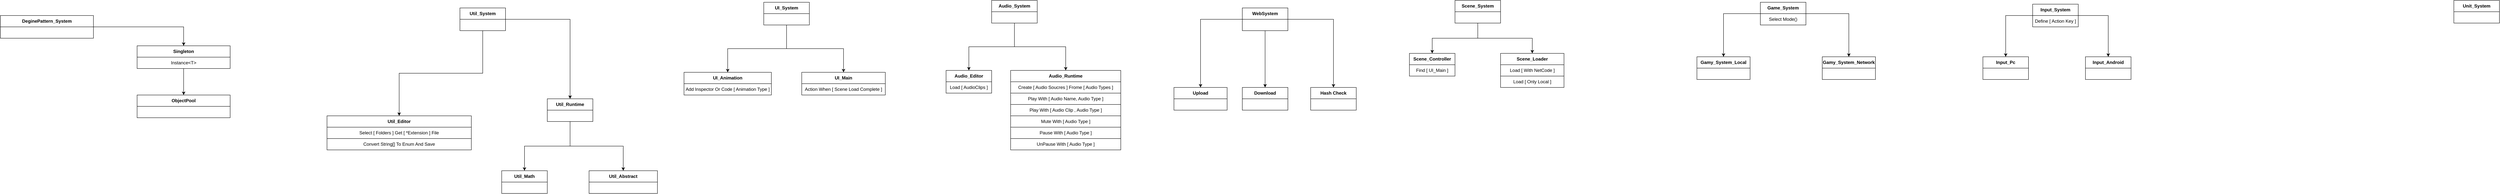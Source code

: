 <mxfile version="24.5.4" type="github">
  <diagram name="페이지-1" id="dcfpNvmQOP-24qqCh9O2">
    <mxGraphModel dx="6247" dy="709" grid="1" gridSize="10" guides="1" tooltips="1" connect="1" arrows="1" fold="1" page="1" pageScale="1" pageWidth="827" pageHeight="1169" math="0" shadow="0">
      <root>
        <mxCell id="0" />
        <mxCell id="1" parent="0" />
        <mxCell id="GzdOUSMNONaZbWPU5XBK-35" value="Unit_System" style="swimlane;fontStyle=1;align=center;verticalAlign=middle;childLayout=stackLayout;horizontal=1;startSize=30;horizontalStack=0;resizeParent=1;resizeParentMax=0;resizeLast=0;collapsible=0;marginBottom=0;html=1;whiteSpace=wrap;" parent="1" vertex="1">
          <mxGeometry x="1820" y="40" width="120" height="60" as="geometry" />
        </mxCell>
        <mxCell id="GzdOUSMNONaZbWPU5XBK-60" style="edgeStyle=orthogonalEdgeStyle;rounded=0;orthogonalLoop=1;jettySize=auto;html=1;" parent="1" source="GzdOUSMNONaZbWPU5XBK-37" target="GzdOUSMNONaZbWPU5XBK-59" edge="1">
          <mxGeometry relative="1" as="geometry" />
        </mxCell>
        <mxCell id="GzdOUSMNONaZbWPU5XBK-62" style="edgeStyle=orthogonalEdgeStyle;rounded=0;orthogonalLoop=1;jettySize=auto;html=1;" parent="1" source="GzdOUSMNONaZbWPU5XBK-37" target="GzdOUSMNONaZbWPU5XBK-61" edge="1">
          <mxGeometry relative="1" as="geometry" />
        </mxCell>
        <mxCell id="GzdOUSMNONaZbWPU5XBK-37" value="Audio_System" style="swimlane;fontStyle=1;align=center;verticalAlign=middle;childLayout=stackLayout;horizontal=1;startSize=30;horizontalStack=0;resizeParent=1;resizeParentMax=0;resizeLast=0;collapsible=0;marginBottom=0;html=1;whiteSpace=wrap;" parent="1" vertex="1">
          <mxGeometry x="-2030" y="40" width="120" height="60" as="geometry" />
        </mxCell>
        <mxCell id="GzdOUSMNONaZbWPU5XBK-49" style="edgeStyle=orthogonalEdgeStyle;rounded=0;orthogonalLoop=1;jettySize=auto;html=1;" parent="1" source="GzdOUSMNONaZbWPU5XBK-38" target="GzdOUSMNONaZbWPU5XBK-48" edge="1">
          <mxGeometry relative="1" as="geometry" />
        </mxCell>
        <mxCell id="GzdOUSMNONaZbWPU5XBK-64" style="edgeStyle=orthogonalEdgeStyle;rounded=0;orthogonalLoop=1;jettySize=auto;html=1;" parent="1" source="GzdOUSMNONaZbWPU5XBK-38" target="GzdOUSMNONaZbWPU5XBK-63" edge="1">
          <mxGeometry relative="1" as="geometry" />
        </mxCell>
        <mxCell id="GzdOUSMNONaZbWPU5XBK-38" value="UI_System" style="swimlane;fontStyle=1;align=center;verticalAlign=middle;childLayout=stackLayout;horizontal=1;startSize=30;horizontalStack=0;resizeParent=1;resizeParentMax=0;resizeLast=0;collapsible=0;marginBottom=0;html=1;whiteSpace=wrap;" parent="1" vertex="1">
          <mxGeometry x="-2630" y="45" width="120" height="60" as="geometry" />
        </mxCell>
        <mxCell id="GzdOUSMNONaZbWPU5XBK-54" style="edgeStyle=orthogonalEdgeStyle;rounded=0;orthogonalLoop=1;jettySize=auto;html=1;" parent="1" source="GzdOUSMNONaZbWPU5XBK-47" target="GzdOUSMNONaZbWPU5XBK-53" edge="1">
          <mxGeometry relative="1" as="geometry" />
        </mxCell>
        <mxCell id="GzdOUSMNONaZbWPU5XBK-80" style="edgeStyle=orthogonalEdgeStyle;rounded=0;orthogonalLoop=1;jettySize=auto;html=1;" parent="1" source="GzdOUSMNONaZbWPU5XBK-47" target="GzdOUSMNONaZbWPU5XBK-79" edge="1">
          <mxGeometry relative="1" as="geometry" />
        </mxCell>
        <mxCell id="GzdOUSMNONaZbWPU5XBK-47" value="Util_System" style="swimlane;fontStyle=1;align=center;verticalAlign=middle;childLayout=stackLayout;horizontal=1;startSize=30;horizontalStack=0;resizeParent=1;resizeParentMax=0;resizeLast=0;collapsible=0;marginBottom=0;html=1;whiteSpace=wrap;" parent="1" vertex="1">
          <mxGeometry x="-3430" y="60" width="120" height="60" as="geometry" />
        </mxCell>
        <mxCell id="GzdOUSMNONaZbWPU5XBK-48" value="UI_Main" style="swimlane;fontStyle=1;align=center;verticalAlign=middle;childLayout=stackLayout;horizontal=1;startSize=30;horizontalStack=0;resizeParent=1;resizeParentMax=0;resizeLast=0;collapsible=0;marginBottom=0;html=1;whiteSpace=wrap;" parent="1" vertex="1">
          <mxGeometry x="-2530" y="230" width="220" height="60" as="geometry" />
        </mxCell>
        <mxCell id="GzdOUSMNONaZbWPU5XBK-77" value="Action When [ Scene Load Complete ]" style="whiteSpace=wrap;html=1;" parent="GzdOUSMNONaZbWPU5XBK-48" vertex="1">
          <mxGeometry y="30" width="220" height="30" as="geometry" />
        </mxCell>
        <mxCell id="GzdOUSMNONaZbWPU5XBK-53" value="Util_Editor" style="swimlane;fontStyle=1;align=center;verticalAlign=middle;childLayout=stackLayout;horizontal=1;startSize=30;horizontalStack=0;resizeParent=1;resizeParentMax=0;resizeLast=0;collapsible=0;marginBottom=0;html=1;whiteSpace=wrap;" parent="1" vertex="1">
          <mxGeometry x="-3780" y="345" width="380" height="90" as="geometry" />
        </mxCell>
        <mxCell id="GzdOUSMNONaZbWPU5XBK-55" value="Select [ Folders ] Get [ *Extension ] File" style="whiteSpace=wrap;html=1;" parent="GzdOUSMNONaZbWPU5XBK-53" vertex="1">
          <mxGeometry y="30" width="380" height="30" as="geometry" />
        </mxCell>
        <mxCell id="GzdOUSMNONaZbWPU5XBK-56" value="Convert String[] To Enum And Save" style="whiteSpace=wrap;html=1;" parent="GzdOUSMNONaZbWPU5XBK-53" vertex="1">
          <mxGeometry y="60" width="380" height="30" as="geometry" />
        </mxCell>
        <mxCell id="GzdOUSMNONaZbWPU5XBK-59" value="Audio_Runtime" style="swimlane;fontStyle=1;align=center;verticalAlign=middle;childLayout=stackLayout;horizontal=1;startSize=30;horizontalStack=0;resizeParent=1;resizeParentMax=0;resizeLast=0;collapsible=0;marginBottom=0;html=1;whiteSpace=wrap;" parent="1" vertex="1">
          <mxGeometry x="-1980" y="225" width="290" height="210" as="geometry" />
        </mxCell>
        <mxCell id="GzdOUSMNONaZbWPU5XBK-90" value="Create [ Audio Soucres ] Frome [ Audio Types ]" style="whiteSpace=wrap;html=1;" parent="GzdOUSMNONaZbWPU5XBK-59" vertex="1">
          <mxGeometry y="30" width="290" height="30" as="geometry" />
        </mxCell>
        <mxCell id="GzdOUSMNONaZbWPU5XBK-91" value="Play With [ Audio Name, Audio Type ]" style="whiteSpace=wrap;html=1;" parent="GzdOUSMNONaZbWPU5XBK-59" vertex="1">
          <mxGeometry y="60" width="290" height="30" as="geometry" />
        </mxCell>
        <mxCell id="GzdOUSMNONaZbWPU5XBK-92" value="Play With [ Audio Clip , Audio Type&amp;nbsp;&lt;span style=&quot;background-color: initial;&quot;&gt;]&lt;/span&gt;" style="whiteSpace=wrap;html=1;" parent="GzdOUSMNONaZbWPU5XBK-59" vertex="1">
          <mxGeometry y="90" width="290" height="30" as="geometry" />
        </mxCell>
        <mxCell id="GzdOUSMNONaZbWPU5XBK-93" value="Mute With [ Audio Type ]" style="whiteSpace=wrap;html=1;" parent="GzdOUSMNONaZbWPU5XBK-59" vertex="1">
          <mxGeometry y="120" width="290" height="30" as="geometry" />
        </mxCell>
        <mxCell id="GzdOUSMNONaZbWPU5XBK-94" value="Pause With [ Audio Type ]" style="whiteSpace=wrap;html=1;" parent="GzdOUSMNONaZbWPU5XBK-59" vertex="1">
          <mxGeometry y="150" width="290" height="30" as="geometry" />
        </mxCell>
        <mxCell id="GzdOUSMNONaZbWPU5XBK-95" value="UnPause With [ Audio Type ]" style="whiteSpace=wrap;html=1;" parent="GzdOUSMNONaZbWPU5XBK-59" vertex="1">
          <mxGeometry y="180" width="290" height="30" as="geometry" />
        </mxCell>
        <mxCell id="GzdOUSMNONaZbWPU5XBK-61" value="Audio_Editor" style="swimlane;fontStyle=1;align=center;verticalAlign=middle;childLayout=stackLayout;horizontal=1;startSize=30;horizontalStack=0;resizeParent=1;resizeParentMax=0;resizeLast=0;collapsible=0;marginBottom=0;html=1;whiteSpace=wrap;" parent="1" vertex="1">
          <mxGeometry x="-2150" y="225" width="120" height="60" as="geometry" />
        </mxCell>
        <mxCell id="GzdOUSMNONaZbWPU5XBK-89" value="Load [ AudioClips ]" style="whiteSpace=wrap;html=1;" parent="GzdOUSMNONaZbWPU5XBK-61" vertex="1">
          <mxGeometry y="30" width="120" height="30" as="geometry" />
        </mxCell>
        <mxCell id="GzdOUSMNONaZbWPU5XBK-63" value="UI_Animation" style="swimlane;fontStyle=1;align=center;verticalAlign=middle;childLayout=stackLayout;horizontal=1;startSize=30;horizontalStack=0;resizeParent=1;resizeParentMax=0;resizeLast=0;collapsible=0;marginBottom=0;html=1;whiteSpace=wrap;" parent="1" vertex="1">
          <mxGeometry x="-2840" y="230" width="230" height="60" as="geometry" />
        </mxCell>
        <mxCell id="GzdOUSMNONaZbWPU5XBK-76" value="Add Inspector Or Code [ Animation Type ]" style="whiteSpace=wrap;html=1;" parent="GzdOUSMNONaZbWPU5XBK-63" vertex="1">
          <mxGeometry y="30" width="230" height="30" as="geometry" />
        </mxCell>
        <mxCell id="GzdOUSMNONaZbWPU5XBK-82" style="edgeStyle=orthogonalEdgeStyle;rounded=0;orthogonalLoop=1;jettySize=auto;html=1;" parent="1" source="GzdOUSMNONaZbWPU5XBK-79" target="GzdOUSMNONaZbWPU5XBK-81" edge="1">
          <mxGeometry relative="1" as="geometry" />
        </mxCell>
        <mxCell id="GzdOUSMNONaZbWPU5XBK-97" style="edgeStyle=orthogonalEdgeStyle;rounded=0;orthogonalLoop=1;jettySize=auto;html=1;" parent="1" source="GzdOUSMNONaZbWPU5XBK-79" target="GzdOUSMNONaZbWPU5XBK-96" edge="1">
          <mxGeometry relative="1" as="geometry" />
        </mxCell>
        <mxCell id="GzdOUSMNONaZbWPU5XBK-79" value="Util_Runtime" style="swimlane;fontStyle=1;align=center;verticalAlign=middle;childLayout=stackLayout;horizontal=1;startSize=30;horizontalStack=0;resizeParent=1;resizeParentMax=0;resizeLast=0;collapsible=0;marginBottom=0;html=1;whiteSpace=wrap;" parent="1" vertex="1">
          <mxGeometry x="-3200" y="300" width="120" height="60" as="geometry" />
        </mxCell>
        <mxCell id="GzdOUSMNONaZbWPU5XBK-81" value="Util_Math" style="swimlane;fontStyle=1;align=center;verticalAlign=middle;childLayout=stackLayout;horizontal=1;startSize=30;horizontalStack=0;resizeParent=1;resizeParentMax=0;resizeLast=0;collapsible=0;marginBottom=0;html=1;whiteSpace=wrap;" parent="1" vertex="1">
          <mxGeometry x="-3320" y="490" width="120" height="60" as="geometry" />
        </mxCell>
        <mxCell id="GzdOUSMNONaZbWPU5XBK-96" value="Util_Abstract" style="swimlane;fontStyle=1;align=center;verticalAlign=middle;childLayout=stackLayout;horizontal=1;startSize=30;horizontalStack=0;resizeParent=1;resizeParentMax=0;resizeLast=0;collapsible=0;marginBottom=0;html=1;whiteSpace=wrap;" parent="1" vertex="1">
          <mxGeometry x="-3090" y="490" width="180" height="60" as="geometry" />
        </mxCell>
        <mxCell id="GzdOUSMNONaZbWPU5XBK-101" style="edgeStyle=orthogonalEdgeStyle;rounded=0;orthogonalLoop=1;jettySize=auto;html=1;" parent="1" source="GzdOUSMNONaZbWPU5XBK-99" target="GzdOUSMNONaZbWPU5XBK-100" edge="1">
          <mxGeometry relative="1" as="geometry" />
        </mxCell>
        <mxCell id="GzdOUSMNONaZbWPU5XBK-105" style="edgeStyle=orthogonalEdgeStyle;rounded=0;orthogonalLoop=1;jettySize=auto;html=1;" parent="1" source="GzdOUSMNONaZbWPU5XBK-99" target="GzdOUSMNONaZbWPU5XBK-103" edge="1">
          <mxGeometry relative="1" as="geometry" />
        </mxCell>
        <mxCell id="GzdOUSMNONaZbWPU5XBK-99" value="DeginePattern_System" style="swimlane;fontStyle=1;align=center;verticalAlign=middle;childLayout=stackLayout;horizontal=1;startSize=30;horizontalStack=0;resizeParent=1;resizeParentMax=0;resizeLast=0;collapsible=0;marginBottom=0;html=1;whiteSpace=wrap;" parent="1" vertex="1">
          <mxGeometry x="-4640" y="80" width="245" height="60" as="geometry" />
        </mxCell>
        <mxCell id="GzdOUSMNONaZbWPU5XBK-100" value="Singleton" style="swimlane;fontStyle=1;align=center;verticalAlign=middle;childLayout=stackLayout;horizontal=1;startSize=30;horizontalStack=0;resizeParent=1;resizeParentMax=0;resizeLast=0;collapsible=0;marginBottom=0;html=1;whiteSpace=wrap;" parent="1" vertex="1">
          <mxGeometry x="-4280" y="160" width="245" height="60" as="geometry" />
        </mxCell>
        <mxCell id="GzdOUSMNONaZbWPU5XBK-102" value="Instance&amp;lt;T&amp;gt;" style="whiteSpace=wrap;html=1;" parent="GzdOUSMNONaZbWPU5XBK-100" vertex="1">
          <mxGeometry y="30" width="245" height="30" as="geometry" />
        </mxCell>
        <mxCell id="GzdOUSMNONaZbWPU5XBK-103" value="ObjectPool" style="swimlane;fontStyle=1;align=center;verticalAlign=middle;childLayout=stackLayout;horizontal=1;startSize=30;horizontalStack=0;resizeParent=1;resizeParentMax=0;resizeLast=0;collapsible=0;marginBottom=0;html=1;whiteSpace=wrap;" parent="1" vertex="1">
          <mxGeometry x="-4280" y="290" width="245" height="60" as="geometry" />
        </mxCell>
        <mxCell id="CH2S3QHSSX5bz3R-Tw9q-2" style="edgeStyle=orthogonalEdgeStyle;rounded=0;orthogonalLoop=1;jettySize=auto;html=1;" edge="1" parent="1" source="CH2S3QHSSX5bz3R-Tw9q-4" target="CH2S3QHSSX5bz3R-Tw9q-6">
          <mxGeometry relative="1" as="geometry" />
        </mxCell>
        <mxCell id="CH2S3QHSSX5bz3R-Tw9q-3" style="edgeStyle=orthogonalEdgeStyle;rounded=0;orthogonalLoop=1;jettySize=auto;html=1;" edge="1" parent="1" source="CH2S3QHSSX5bz3R-Tw9q-4" target="CH2S3QHSSX5bz3R-Tw9q-8">
          <mxGeometry relative="1" as="geometry" />
        </mxCell>
        <mxCell id="CH2S3QHSSX5bz3R-Tw9q-4" value="Game_System" style="swimlane;fontStyle=1;align=center;verticalAlign=middle;childLayout=stackLayout;horizontal=1;startSize=30;horizontalStack=0;resizeParent=1;resizeParentMax=0;resizeLast=0;collapsible=0;marginBottom=0;html=1;whiteSpace=wrap;" vertex="1" parent="1">
          <mxGeometry x="-6" y="45" width="120" height="60" as="geometry" />
        </mxCell>
        <mxCell id="CH2S3QHSSX5bz3R-Tw9q-5" value="Select Mode()" style="whiteSpace=wrap;html=1;" vertex="1" parent="CH2S3QHSSX5bz3R-Tw9q-4">
          <mxGeometry y="30" width="120" height="30" as="geometry" />
        </mxCell>
        <mxCell id="CH2S3QHSSX5bz3R-Tw9q-6" value="Gamy_System_Local" style="swimlane;fontStyle=1;align=center;verticalAlign=middle;childLayout=stackLayout;horizontal=1;startSize=30;horizontalStack=0;resizeParent=1;resizeParentMax=0;resizeLast=0;collapsible=0;marginBottom=0;html=1;whiteSpace=wrap;" vertex="1" parent="1">
          <mxGeometry x="-173" y="189" width="140" height="60" as="geometry" />
        </mxCell>
        <mxCell id="CH2S3QHSSX5bz3R-Tw9q-7" value="" style="whiteSpace=wrap;html=1;" vertex="1" parent="CH2S3QHSSX5bz3R-Tw9q-6">
          <mxGeometry y="30" width="140" height="30" as="geometry" />
        </mxCell>
        <mxCell id="CH2S3QHSSX5bz3R-Tw9q-8" value="Gamy_System_Network" style="swimlane;fontStyle=1;align=center;verticalAlign=middle;childLayout=stackLayout;horizontal=1;startSize=30;horizontalStack=0;resizeParent=1;resizeParentMax=0;resizeLast=0;collapsible=0;marginBottom=0;html=1;whiteSpace=wrap;" vertex="1" parent="1">
          <mxGeometry x="157" y="189" width="140" height="60" as="geometry" />
        </mxCell>
        <mxCell id="CH2S3QHSSX5bz3R-Tw9q-9" value="" style="whiteSpace=wrap;html=1;" vertex="1" parent="CH2S3QHSSX5bz3R-Tw9q-8">
          <mxGeometry y="30" width="140" height="30" as="geometry" />
        </mxCell>
        <mxCell id="CH2S3QHSSX5bz3R-Tw9q-10" style="edgeStyle=orthogonalEdgeStyle;rounded=0;orthogonalLoop=1;jettySize=auto;html=1;" edge="1" parent="1" source="CH2S3QHSSX5bz3R-Tw9q-12" target="CH2S3QHSSX5bz3R-Tw9q-13">
          <mxGeometry relative="1" as="geometry" />
        </mxCell>
        <mxCell id="CH2S3QHSSX5bz3R-Tw9q-11" style="edgeStyle=orthogonalEdgeStyle;rounded=0;orthogonalLoop=1;jettySize=auto;html=1;" edge="1" parent="1" source="CH2S3QHSSX5bz3R-Tw9q-12" target="CH2S3QHSSX5bz3R-Tw9q-15">
          <mxGeometry relative="1" as="geometry" />
        </mxCell>
        <mxCell id="CH2S3QHSSX5bz3R-Tw9q-12" value="Scene_System" style="swimlane;fontStyle=1;align=center;verticalAlign=middle;childLayout=stackLayout;horizontal=1;startSize=30;horizontalStack=0;resizeParent=1;resizeParentMax=0;resizeLast=0;collapsible=0;marginBottom=0;html=1;whiteSpace=wrap;" vertex="1" parent="1">
          <mxGeometry x="-810" y="40" width="120" height="60" as="geometry" />
        </mxCell>
        <mxCell id="CH2S3QHSSX5bz3R-Tw9q-13" value="Scene_Controller" style="swimlane;fontStyle=1;align=center;verticalAlign=middle;childLayout=stackLayout;horizontal=1;startSize=30;horizontalStack=0;resizeParent=1;resizeParentMax=0;resizeLast=0;collapsible=0;marginBottom=0;html=1;whiteSpace=wrap;" vertex="1" parent="1">
          <mxGeometry x="-930" y="180" width="120" height="60" as="geometry" />
        </mxCell>
        <mxCell id="CH2S3QHSSX5bz3R-Tw9q-14" value="Find [ UI_Main ]" style="whiteSpace=wrap;html=1;" vertex="1" parent="CH2S3QHSSX5bz3R-Tw9q-13">
          <mxGeometry y="30" width="120" height="30" as="geometry" />
        </mxCell>
        <mxCell id="CH2S3QHSSX5bz3R-Tw9q-15" value="Scene_Loader" style="swimlane;fontStyle=1;align=center;verticalAlign=middle;childLayout=stackLayout;horizontal=1;startSize=30;horizontalStack=0;resizeParent=1;resizeParentMax=0;resizeLast=0;collapsible=0;marginBottom=0;html=1;whiteSpace=wrap;" vertex="1" parent="1">
          <mxGeometry x="-690" y="180" width="167" height="90" as="geometry" />
        </mxCell>
        <mxCell id="CH2S3QHSSX5bz3R-Tw9q-16" value="Load [ With NetCode ]" style="whiteSpace=wrap;html=1;" vertex="1" parent="CH2S3QHSSX5bz3R-Tw9q-15">
          <mxGeometry y="30" width="167" height="30" as="geometry" />
        </mxCell>
        <mxCell id="CH2S3QHSSX5bz3R-Tw9q-17" value="Load [ Only Local ]" style="whiteSpace=wrap;html=1;" vertex="1" parent="CH2S3QHSSX5bz3R-Tw9q-15">
          <mxGeometry y="60" width="167" height="30" as="geometry" />
        </mxCell>
        <mxCell id="CH2S3QHSSX5bz3R-Tw9q-18" style="edgeStyle=orthogonalEdgeStyle;rounded=0;orthogonalLoop=1;jettySize=auto;html=1;" edge="1" parent="1" source="CH2S3QHSSX5bz3R-Tw9q-21" target="CH2S3QHSSX5bz3R-Tw9q-22">
          <mxGeometry relative="1" as="geometry" />
        </mxCell>
        <mxCell id="CH2S3QHSSX5bz3R-Tw9q-19" style="edgeStyle=orthogonalEdgeStyle;rounded=0;orthogonalLoop=1;jettySize=auto;html=1;" edge="1" parent="1" source="CH2S3QHSSX5bz3R-Tw9q-21" target="CH2S3QHSSX5bz3R-Tw9q-23">
          <mxGeometry relative="1" as="geometry" />
        </mxCell>
        <mxCell id="CH2S3QHSSX5bz3R-Tw9q-20" style="edgeStyle=orthogonalEdgeStyle;rounded=0;orthogonalLoop=1;jettySize=auto;html=1;" edge="1" parent="1" source="CH2S3QHSSX5bz3R-Tw9q-21" target="CH2S3QHSSX5bz3R-Tw9q-24">
          <mxGeometry relative="1" as="geometry" />
        </mxCell>
        <mxCell id="CH2S3QHSSX5bz3R-Tw9q-21" value="WebSystem" style="swimlane;fontStyle=1;align=center;verticalAlign=middle;childLayout=stackLayout;horizontal=1;startSize=30;horizontalStack=0;resizeParent=1;resizeParentMax=0;resizeLast=0;collapsible=0;marginBottom=0;html=1;whiteSpace=wrap;" vertex="1" parent="1">
          <mxGeometry x="-1370" y="60" width="120" height="60" as="geometry" />
        </mxCell>
        <mxCell id="CH2S3QHSSX5bz3R-Tw9q-22" value="Upload" style="swimlane;fontStyle=1;align=center;verticalAlign=middle;childLayout=stackLayout;horizontal=1;startSize=30;horizontalStack=0;resizeParent=1;resizeParentMax=0;resizeLast=0;collapsible=0;marginBottom=0;html=1;whiteSpace=wrap;" vertex="1" parent="1">
          <mxGeometry x="-1550" y="270" width="140" height="60" as="geometry" />
        </mxCell>
        <mxCell id="CH2S3QHSSX5bz3R-Tw9q-23" value="Download" style="swimlane;fontStyle=1;align=center;verticalAlign=middle;childLayout=stackLayout;horizontal=1;startSize=30;horizontalStack=0;resizeParent=1;resizeParentMax=0;resizeLast=0;collapsible=0;marginBottom=0;html=1;whiteSpace=wrap;" vertex="1" parent="1">
          <mxGeometry x="-1370" y="270" width="120" height="60" as="geometry" />
        </mxCell>
        <mxCell id="CH2S3QHSSX5bz3R-Tw9q-24" value="Hash Check" style="swimlane;fontStyle=1;align=center;verticalAlign=middle;childLayout=stackLayout;horizontal=1;startSize=30;horizontalStack=0;resizeParent=1;resizeParentMax=0;resizeLast=0;collapsible=0;marginBottom=0;html=1;whiteSpace=wrap;" vertex="1" parent="1">
          <mxGeometry x="-1190" y="270" width="120" height="60" as="geometry" />
        </mxCell>
        <mxCell id="CH2S3QHSSX5bz3R-Tw9q-25" style="edgeStyle=orthogonalEdgeStyle;rounded=0;orthogonalLoop=1;jettySize=auto;html=1;" edge="1" parent="1" source="CH2S3QHSSX5bz3R-Tw9q-27" target="CH2S3QHSSX5bz3R-Tw9q-29">
          <mxGeometry relative="1" as="geometry" />
        </mxCell>
        <mxCell id="CH2S3QHSSX5bz3R-Tw9q-26" style="edgeStyle=orthogonalEdgeStyle;rounded=0;orthogonalLoop=1;jettySize=auto;html=1;" edge="1" parent="1" source="CH2S3QHSSX5bz3R-Tw9q-27" target="CH2S3QHSSX5bz3R-Tw9q-30">
          <mxGeometry relative="1" as="geometry" />
        </mxCell>
        <mxCell id="CH2S3QHSSX5bz3R-Tw9q-27" value="Input_System" style="swimlane;fontStyle=1;align=center;verticalAlign=middle;childLayout=stackLayout;horizontal=1;startSize=30;horizontalStack=0;resizeParent=1;resizeParentMax=0;resizeLast=0;collapsible=0;marginBottom=0;html=1;whiteSpace=wrap;" vertex="1" parent="1">
          <mxGeometry x="711" y="50" width="120" height="60" as="geometry" />
        </mxCell>
        <mxCell id="CH2S3QHSSX5bz3R-Tw9q-28" value="Define [ Action Key ]" style="whiteSpace=wrap;html=1;" vertex="1" parent="CH2S3QHSSX5bz3R-Tw9q-27">
          <mxGeometry y="30" width="120" height="30" as="geometry" />
        </mxCell>
        <mxCell id="CH2S3QHSSX5bz3R-Tw9q-29" value="Input_Pc" style="swimlane;fontStyle=1;align=center;verticalAlign=middle;childLayout=stackLayout;horizontal=1;startSize=30;horizontalStack=0;resizeParent=1;resizeParentMax=0;resizeLast=0;collapsible=0;marginBottom=0;html=1;whiteSpace=wrap;" vertex="1" parent="1">
          <mxGeometry x="580" y="189" width="120" height="60" as="geometry" />
        </mxCell>
        <mxCell id="CH2S3QHSSX5bz3R-Tw9q-30" value="Input_Android" style="swimlane;fontStyle=1;align=center;verticalAlign=middle;childLayout=stackLayout;horizontal=1;startSize=30;horizontalStack=0;resizeParent=1;resizeParentMax=0;resizeLast=0;collapsible=0;marginBottom=0;html=1;whiteSpace=wrap;" vertex="1" parent="1">
          <mxGeometry x="850" y="189" width="120" height="60" as="geometry" />
        </mxCell>
      </root>
    </mxGraphModel>
  </diagram>
</mxfile>

